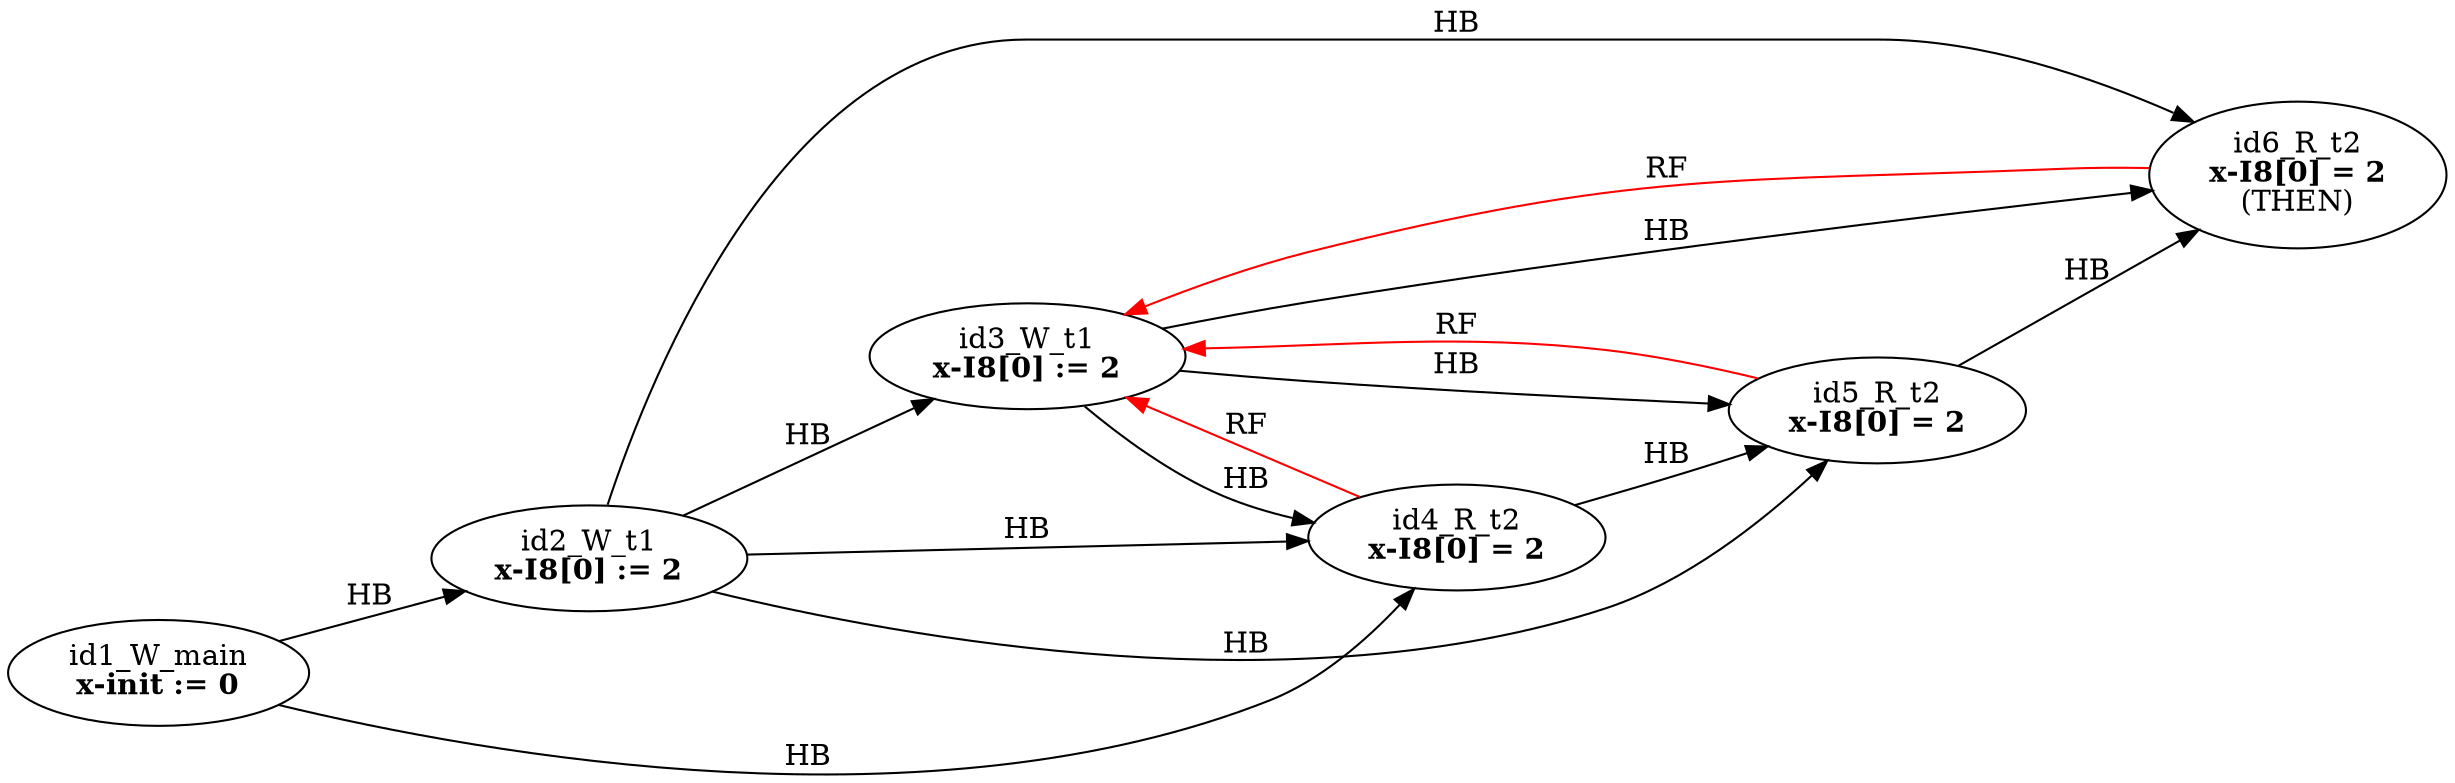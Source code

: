digraph memory_model {
rankdir=LR;
splines=true; esep=0.5;
id2_W_t1 -> id3_W_t1 [label = "HB", color="black"];
id4_R_t2 -> id5_R_t2 [label = "HB", color="black"];
id1_W_main -> id2_W_t1 [label = "HB", color="black"];
id1_W_main -> id4_R_t2 [label = "HB", color="black"];
id2_W_t1 -> id4_R_t2 [label = "HB", color="black"];
id2_W_t1 -> id5_R_t2 [label = "HB", color="black"];
id3_W_t1 -> id4_R_t2 [label = "HB", color="black"];
id3_W_t1 -> id5_R_t2 [label = "HB", color="black"];
id5_R_t2 -> id6_R_t2 [label = "HB", color="black"];
id3_W_t1 -> id6_R_t2 [label = "HB", color="black"];
id2_W_t1 -> id6_R_t2 [label = "HB", color="black"];
id4_R_t2 -> id3_W_t1 [label = "RF", color="red"];
id5_R_t2 -> id3_W_t1 [label = "RF", color="red"];
id6_R_t2 -> id3_W_t1 [label = "RF", color="red"];
id1_W_main [label=<id1_W_main<br/><B>x-init := 0</B>>, pos="2.5,6!"]
id2_W_t1 [label=<id2_W_t1<br/><B>x-I8[0] := 2</B>>, pos="0,4!"]
id3_W_t1 [label=<id3_W_t1<br/><B>x-I8[0] := 2</B>>, pos="0,2!"]
id4_R_t2 [label=<id4_R_t2<br/><B>x-I8[0] = 2</B>>, pos="5,4!"]
id5_R_t2 [label=<id5_R_t2<br/><B>x-I8[0] = 2</B>>, pos="5,2!"]
id6_R_t2 [label=<id6_R_t2<br/><B>x-I8[0] = 2</B><br/>(THEN)>, pos="5,0!"]
}
